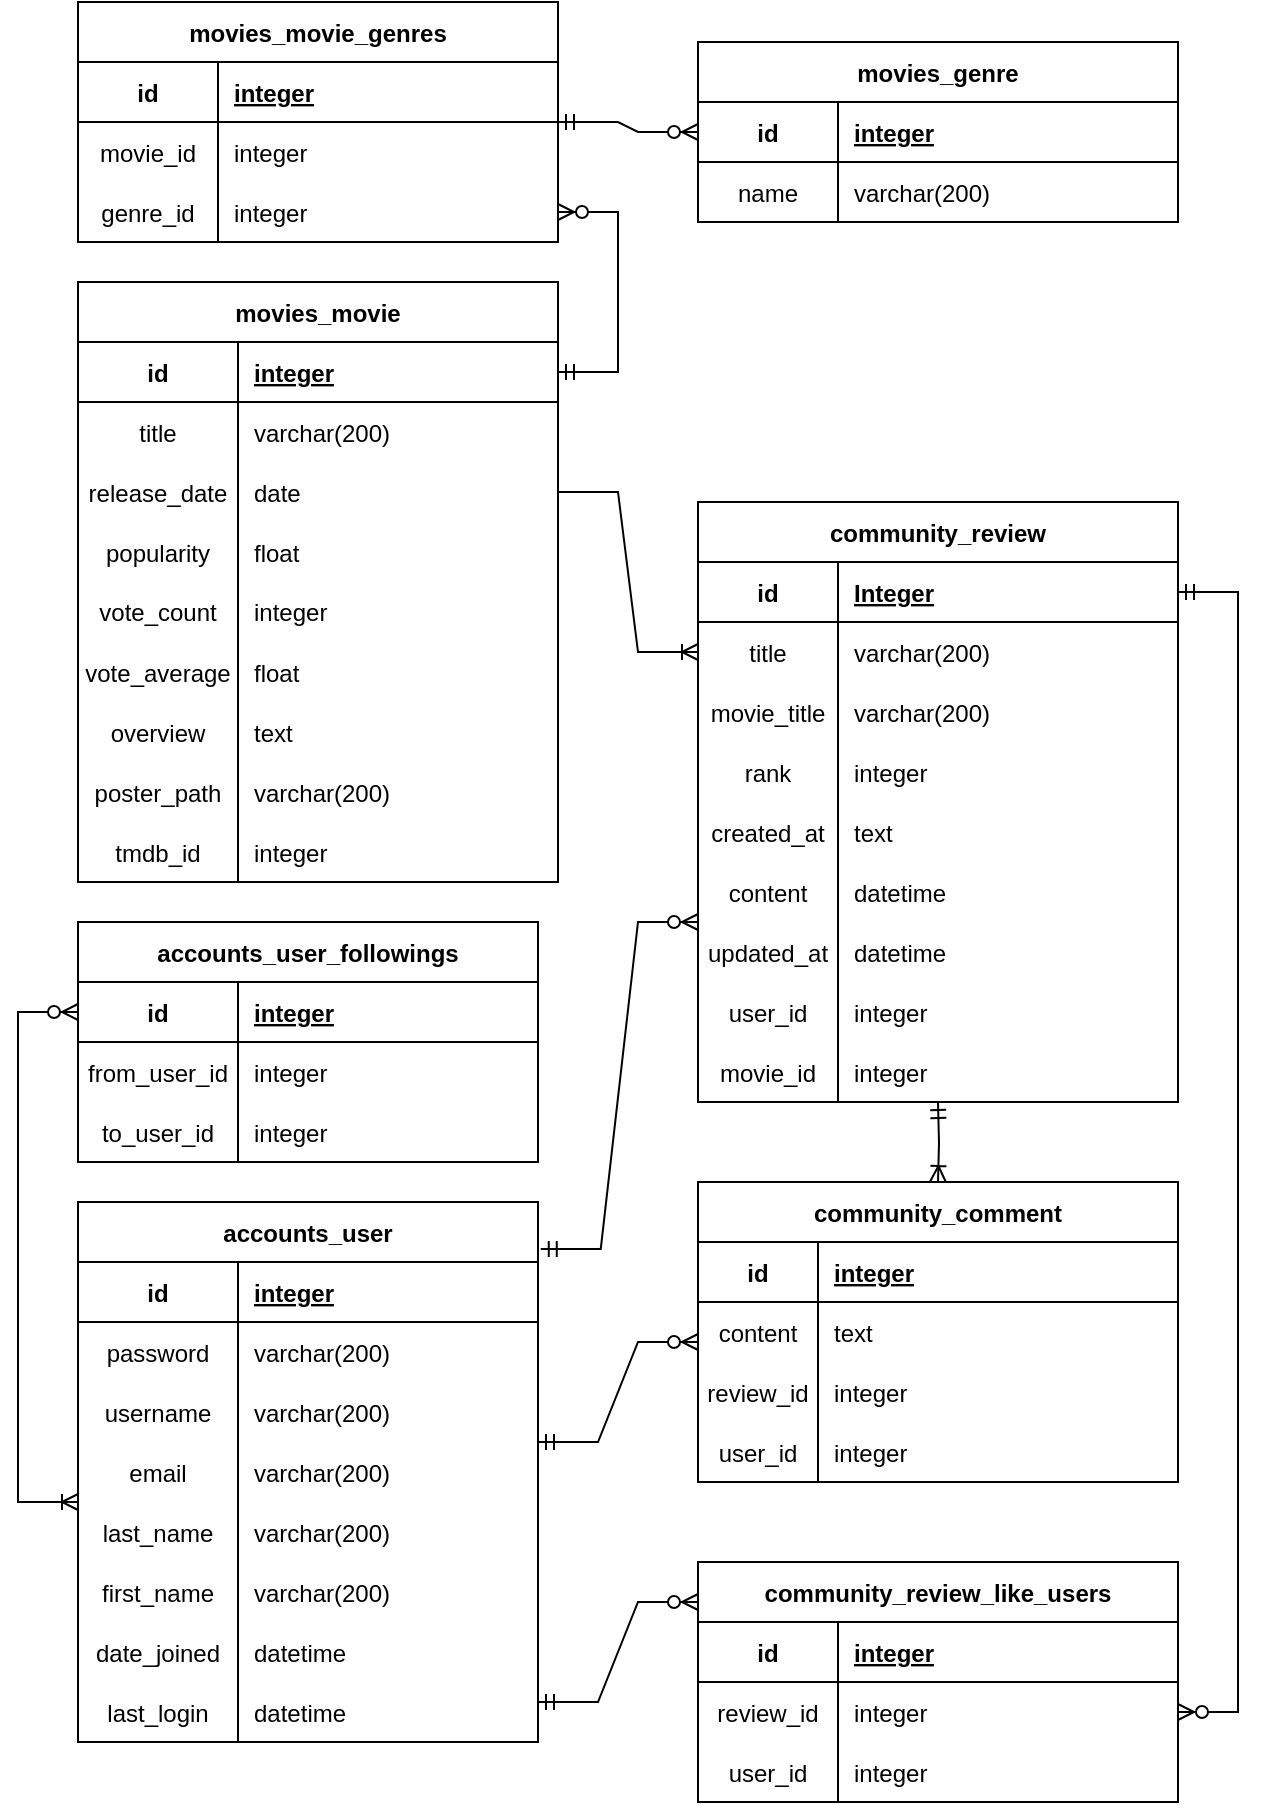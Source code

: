 <mxfile version="20.5.3" type="github">
  <diagram id="A_-rIYmYZkva3YYteVKj" name="페이지-1">
    <mxGraphModel dx="700" dy="744" grid="1" gridSize="10" guides="1" tooltips="1" connect="1" arrows="1" fold="1" page="1" pageScale="1" pageWidth="827" pageHeight="1169" math="0" shadow="0">
      <root>
        <mxCell id="0" />
        <mxCell id="1" parent="0" />
        <mxCell id="4rq9l_JIrGV9PJSNJbs0-6" value="movies_movie" style="shape=table;startSize=30;container=1;collapsible=1;childLayout=tableLayout;fixedRows=1;rowLines=0;fontStyle=1;align=center;resizeLast=1;" parent="1" vertex="1">
          <mxGeometry x="60" y="180" width="240" height="300" as="geometry" />
        </mxCell>
        <mxCell id="4rq9l_JIrGV9PJSNJbs0-7" value="" style="shape=tableRow;horizontal=0;startSize=0;swimlaneHead=0;swimlaneBody=0;fillColor=none;collapsible=0;dropTarget=0;points=[[0,0.5],[1,0.5]];portConstraint=eastwest;top=0;left=0;right=0;bottom=1;" parent="4rq9l_JIrGV9PJSNJbs0-6" vertex="1">
          <mxGeometry y="30" width="240" height="30" as="geometry" />
        </mxCell>
        <mxCell id="4rq9l_JIrGV9PJSNJbs0-8" value="id" style="shape=partialRectangle;connectable=0;fillColor=none;top=0;left=0;bottom=0;right=0;fontStyle=1;overflow=hidden;" parent="4rq9l_JIrGV9PJSNJbs0-7" vertex="1">
          <mxGeometry width="80.0" height="30" as="geometry">
            <mxRectangle width="80.0" height="30" as="alternateBounds" />
          </mxGeometry>
        </mxCell>
        <mxCell id="4rq9l_JIrGV9PJSNJbs0-9" value="integer" style="shape=partialRectangle;connectable=0;fillColor=none;top=0;left=0;bottom=0;right=0;align=left;spacingLeft=6;fontStyle=5;overflow=hidden;" parent="4rq9l_JIrGV9PJSNJbs0-7" vertex="1">
          <mxGeometry x="80.0" width="160.0" height="30" as="geometry">
            <mxRectangle width="160.0" height="30" as="alternateBounds" />
          </mxGeometry>
        </mxCell>
        <mxCell id="4rq9l_JIrGV9PJSNJbs0-10" value="" style="shape=tableRow;horizontal=0;startSize=0;swimlaneHead=0;swimlaneBody=0;fillColor=none;collapsible=0;dropTarget=0;points=[[0,0.5],[1,0.5]];portConstraint=eastwest;top=0;left=0;right=0;bottom=0;" parent="4rq9l_JIrGV9PJSNJbs0-6" vertex="1">
          <mxGeometry y="60" width="240" height="30" as="geometry" />
        </mxCell>
        <mxCell id="4rq9l_JIrGV9PJSNJbs0-11" value="title" style="shape=partialRectangle;connectable=0;fillColor=none;top=0;left=0;bottom=0;right=0;editable=1;overflow=hidden;" parent="4rq9l_JIrGV9PJSNJbs0-10" vertex="1">
          <mxGeometry width="80.0" height="30" as="geometry">
            <mxRectangle width="80.0" height="30" as="alternateBounds" />
          </mxGeometry>
        </mxCell>
        <mxCell id="4rq9l_JIrGV9PJSNJbs0-12" value="varchar(200)" style="shape=partialRectangle;connectable=0;fillColor=none;top=0;left=1;bottom=0;right=0;align=left;spacingLeft=6;overflow=hidden;" parent="4rq9l_JIrGV9PJSNJbs0-10" vertex="1">
          <mxGeometry x="80.0" width="160.0" height="30" as="geometry">
            <mxRectangle width="160.0" height="30" as="alternateBounds" />
          </mxGeometry>
        </mxCell>
        <mxCell id="4rq9l_JIrGV9PJSNJbs0-13" value="" style="shape=tableRow;horizontal=0;startSize=0;swimlaneHead=0;swimlaneBody=0;fillColor=none;collapsible=0;dropTarget=0;points=[[0,0.5],[1,0.5]];portConstraint=eastwest;top=0;left=0;right=0;bottom=0;" parent="4rq9l_JIrGV9PJSNJbs0-6" vertex="1">
          <mxGeometry y="90" width="240" height="30" as="geometry" />
        </mxCell>
        <mxCell id="4rq9l_JIrGV9PJSNJbs0-14" value="release_date" style="shape=partialRectangle;connectable=0;fillColor=none;top=0;left=0;bottom=0;right=0;editable=1;overflow=hidden;" parent="4rq9l_JIrGV9PJSNJbs0-13" vertex="1">
          <mxGeometry width="80.0" height="30" as="geometry">
            <mxRectangle width="80.0" height="30" as="alternateBounds" />
          </mxGeometry>
        </mxCell>
        <mxCell id="4rq9l_JIrGV9PJSNJbs0-15" value="date" style="shape=partialRectangle;connectable=0;fillColor=none;top=0;left=1;bottom=0;right=0;align=left;spacingLeft=6;overflow=hidden;" parent="4rq9l_JIrGV9PJSNJbs0-13" vertex="1">
          <mxGeometry x="80.0" width="160.0" height="30" as="geometry">
            <mxRectangle width="160.0" height="30" as="alternateBounds" />
          </mxGeometry>
        </mxCell>
        <mxCell id="4rq9l_JIrGV9PJSNJbs0-16" value="" style="shape=tableRow;horizontal=0;startSize=0;swimlaneHead=0;swimlaneBody=0;fillColor=none;collapsible=0;dropTarget=0;points=[[0,0.5],[1,0.5]];portConstraint=eastwest;top=0;left=0;right=0;bottom=0;" parent="4rq9l_JIrGV9PJSNJbs0-6" vertex="1">
          <mxGeometry y="120" width="240" height="30" as="geometry" />
        </mxCell>
        <mxCell id="4rq9l_JIrGV9PJSNJbs0-17" value="popularity" style="shape=partialRectangle;connectable=0;fillColor=none;top=0;left=0;bottom=0;right=0;editable=1;overflow=hidden;" parent="4rq9l_JIrGV9PJSNJbs0-16" vertex="1">
          <mxGeometry width="80.0" height="30" as="geometry">
            <mxRectangle width="80.0" height="30" as="alternateBounds" />
          </mxGeometry>
        </mxCell>
        <mxCell id="4rq9l_JIrGV9PJSNJbs0-18" value="float" style="shape=partialRectangle;connectable=0;fillColor=none;top=0;left=1;bottom=0;right=0;align=left;spacingLeft=6;overflow=hidden;" parent="4rq9l_JIrGV9PJSNJbs0-16" vertex="1">
          <mxGeometry x="80.0" width="160.0" height="30" as="geometry">
            <mxRectangle width="160.0" height="30" as="alternateBounds" />
          </mxGeometry>
        </mxCell>
        <mxCell id="4rq9l_JIrGV9PJSNJbs0-19" value="community_review" style="shape=table;startSize=30;container=1;collapsible=1;childLayout=tableLayout;fixedRows=1;rowLines=0;fontStyle=1;align=center;resizeLast=1;" parent="1" vertex="1">
          <mxGeometry x="370" y="290" width="240" height="300" as="geometry" />
        </mxCell>
        <mxCell id="4rq9l_JIrGV9PJSNJbs0-20" value="" style="shape=tableRow;horizontal=0;startSize=0;swimlaneHead=0;swimlaneBody=0;fillColor=none;collapsible=0;dropTarget=0;points=[[0,0.5],[1,0.5]];portConstraint=eastwest;top=0;left=0;right=0;bottom=1;" parent="4rq9l_JIrGV9PJSNJbs0-19" vertex="1">
          <mxGeometry y="30" width="240" height="30" as="geometry" />
        </mxCell>
        <mxCell id="4rq9l_JIrGV9PJSNJbs0-21" value="id" style="shape=partialRectangle;connectable=0;fillColor=none;top=0;left=0;bottom=0;right=0;fontStyle=1;overflow=hidden;" parent="4rq9l_JIrGV9PJSNJbs0-20" vertex="1">
          <mxGeometry width="70" height="30" as="geometry">
            <mxRectangle width="70" height="30" as="alternateBounds" />
          </mxGeometry>
        </mxCell>
        <mxCell id="4rq9l_JIrGV9PJSNJbs0-22" value="Integer" style="shape=partialRectangle;connectable=0;fillColor=none;top=0;left=0;bottom=0;right=0;align=left;spacingLeft=6;fontStyle=5;overflow=hidden;" parent="4rq9l_JIrGV9PJSNJbs0-20" vertex="1">
          <mxGeometry x="70" width="170" height="30" as="geometry">
            <mxRectangle width="170" height="30" as="alternateBounds" />
          </mxGeometry>
        </mxCell>
        <mxCell id="4rq9l_JIrGV9PJSNJbs0-23" value="" style="shape=tableRow;horizontal=0;startSize=0;swimlaneHead=0;swimlaneBody=0;fillColor=none;collapsible=0;dropTarget=0;points=[[0,0.5],[1,0.5]];portConstraint=eastwest;top=0;left=0;right=0;bottom=0;" parent="4rq9l_JIrGV9PJSNJbs0-19" vertex="1">
          <mxGeometry y="60" width="240" height="30" as="geometry" />
        </mxCell>
        <mxCell id="4rq9l_JIrGV9PJSNJbs0-24" value="title" style="shape=partialRectangle;connectable=0;fillColor=none;top=0;left=0;bottom=0;right=1;editable=1;overflow=hidden;" parent="4rq9l_JIrGV9PJSNJbs0-23" vertex="1">
          <mxGeometry width="70" height="30" as="geometry">
            <mxRectangle width="70" height="30" as="alternateBounds" />
          </mxGeometry>
        </mxCell>
        <mxCell id="4rq9l_JIrGV9PJSNJbs0-25" value="varchar(200)" style="shape=partialRectangle;connectable=0;fillColor=none;top=0;left=0;bottom=0;right=0;align=left;spacingLeft=6;overflow=hidden;" parent="4rq9l_JIrGV9PJSNJbs0-23" vertex="1">
          <mxGeometry x="70" width="170" height="30" as="geometry">
            <mxRectangle width="170" height="30" as="alternateBounds" />
          </mxGeometry>
        </mxCell>
        <mxCell id="4rq9l_JIrGV9PJSNJbs0-26" value="" style="shape=tableRow;horizontal=0;startSize=0;swimlaneHead=0;swimlaneBody=0;fillColor=none;collapsible=0;dropTarget=0;points=[[0,0.5],[1,0.5]];portConstraint=eastwest;top=0;left=0;right=0;bottom=0;" parent="4rq9l_JIrGV9PJSNJbs0-19" vertex="1">
          <mxGeometry y="90" width="240" height="30" as="geometry" />
        </mxCell>
        <mxCell id="4rq9l_JIrGV9PJSNJbs0-27" value="movie_title" style="shape=partialRectangle;connectable=0;fillColor=none;top=0;left=0;bottom=0;right=1;editable=1;overflow=hidden;" parent="4rq9l_JIrGV9PJSNJbs0-26" vertex="1">
          <mxGeometry width="70" height="30" as="geometry">
            <mxRectangle width="70" height="30" as="alternateBounds" />
          </mxGeometry>
        </mxCell>
        <mxCell id="4rq9l_JIrGV9PJSNJbs0-28" value="varchar(200)" style="shape=partialRectangle;connectable=0;fillColor=none;top=0;left=0;bottom=0;right=0;align=left;spacingLeft=6;overflow=hidden;" parent="4rq9l_JIrGV9PJSNJbs0-26" vertex="1">
          <mxGeometry x="70" width="170" height="30" as="geometry">
            <mxRectangle width="170" height="30" as="alternateBounds" />
          </mxGeometry>
        </mxCell>
        <mxCell id="4rq9l_JIrGV9PJSNJbs0-29" value="" style="shape=tableRow;horizontal=0;startSize=0;swimlaneHead=0;swimlaneBody=0;fillColor=none;collapsible=0;dropTarget=0;points=[[0,0.5],[1,0.5]];portConstraint=eastwest;top=0;left=0;right=0;bottom=0;" parent="4rq9l_JIrGV9PJSNJbs0-19" vertex="1">
          <mxGeometry y="120" width="240" height="30" as="geometry" />
        </mxCell>
        <mxCell id="4rq9l_JIrGV9PJSNJbs0-30" value="rank" style="shape=partialRectangle;connectable=0;fillColor=none;top=0;left=0;bottom=0;right=1;editable=1;overflow=hidden;" parent="4rq9l_JIrGV9PJSNJbs0-29" vertex="1">
          <mxGeometry width="70" height="30" as="geometry">
            <mxRectangle width="70" height="30" as="alternateBounds" />
          </mxGeometry>
        </mxCell>
        <mxCell id="4rq9l_JIrGV9PJSNJbs0-31" value="integer" style="shape=partialRectangle;connectable=0;fillColor=none;top=0;left=0;bottom=0;right=0;align=left;spacingLeft=6;overflow=hidden;" parent="4rq9l_JIrGV9PJSNJbs0-29" vertex="1">
          <mxGeometry x="70" width="170" height="30" as="geometry">
            <mxRectangle width="170" height="30" as="alternateBounds" />
          </mxGeometry>
        </mxCell>
        <mxCell id="4rq9l_JIrGV9PJSNJbs0-32" value="" style="edgeStyle=entityRelationEdgeStyle;fontSize=12;html=1;endArrow=ERoneToMany;rounded=0;" parent="1" source="4rq9l_JIrGV9PJSNJbs0-13" target="4rq9l_JIrGV9PJSNJbs0-23" edge="1">
          <mxGeometry width="100" height="100" relative="1" as="geometry">
            <mxPoint x="360" y="460" as="sourcePoint" />
            <mxPoint x="370" y="280" as="targetPoint" />
          </mxGeometry>
        </mxCell>
        <mxCell id="4rq9l_JIrGV9PJSNJbs0-33" value="community_comment" style="shape=table;startSize=30;container=1;collapsible=1;childLayout=tableLayout;fixedRows=1;rowLines=0;fontStyle=1;align=center;resizeLast=1;" parent="1" vertex="1">
          <mxGeometry x="370" y="630" width="240" height="150" as="geometry" />
        </mxCell>
        <mxCell id="4rq9l_JIrGV9PJSNJbs0-34" value="" style="shape=tableRow;horizontal=0;startSize=0;swimlaneHead=0;swimlaneBody=0;fillColor=none;collapsible=0;dropTarget=0;points=[[0,0.5],[1,0.5]];portConstraint=eastwest;top=0;left=0;right=0;bottom=1;" parent="4rq9l_JIrGV9PJSNJbs0-33" vertex="1">
          <mxGeometry y="30" width="240" height="30" as="geometry" />
        </mxCell>
        <mxCell id="4rq9l_JIrGV9PJSNJbs0-35" value="id" style="shape=partialRectangle;connectable=0;fillColor=none;top=0;left=0;bottom=0;right=0;fontStyle=1;overflow=hidden;" parent="4rq9l_JIrGV9PJSNJbs0-34" vertex="1">
          <mxGeometry width="60" height="30" as="geometry">
            <mxRectangle width="60" height="30" as="alternateBounds" />
          </mxGeometry>
        </mxCell>
        <mxCell id="4rq9l_JIrGV9PJSNJbs0-36" value="integer" style="shape=partialRectangle;connectable=0;fillColor=none;top=0;left=0;bottom=0;right=0;align=left;spacingLeft=6;fontStyle=5;overflow=hidden;" parent="4rq9l_JIrGV9PJSNJbs0-34" vertex="1">
          <mxGeometry x="60" width="180" height="30" as="geometry">
            <mxRectangle width="180" height="30" as="alternateBounds" />
          </mxGeometry>
        </mxCell>
        <mxCell id="4rq9l_JIrGV9PJSNJbs0-37" value="" style="shape=tableRow;horizontal=0;startSize=0;swimlaneHead=0;swimlaneBody=0;fillColor=none;collapsible=0;dropTarget=0;points=[[0,0.5],[1,0.5]];portConstraint=eastwest;top=0;left=0;right=0;bottom=0;" parent="4rq9l_JIrGV9PJSNJbs0-33" vertex="1">
          <mxGeometry y="60" width="240" height="30" as="geometry" />
        </mxCell>
        <mxCell id="4rq9l_JIrGV9PJSNJbs0-38" value="content" style="shape=partialRectangle;connectable=0;fillColor=none;top=0;left=0;bottom=0;right=0;editable=1;overflow=hidden;" parent="4rq9l_JIrGV9PJSNJbs0-37" vertex="1">
          <mxGeometry width="60" height="30" as="geometry">
            <mxRectangle width="60" height="30" as="alternateBounds" />
          </mxGeometry>
        </mxCell>
        <mxCell id="4rq9l_JIrGV9PJSNJbs0-39" value="text" style="shape=partialRectangle;connectable=0;fillColor=none;top=0;left=0;bottom=0;right=0;align=left;spacingLeft=6;overflow=hidden;" parent="4rq9l_JIrGV9PJSNJbs0-37" vertex="1">
          <mxGeometry x="60" width="180" height="30" as="geometry">
            <mxRectangle width="180" height="30" as="alternateBounds" />
          </mxGeometry>
        </mxCell>
        <mxCell id="4rq9l_JIrGV9PJSNJbs0-40" value="" style="shape=tableRow;horizontal=0;startSize=0;swimlaneHead=0;swimlaneBody=0;fillColor=none;collapsible=0;dropTarget=0;points=[[0,0.5],[1,0.5]];portConstraint=eastwest;top=0;left=0;right=0;bottom=0;" parent="4rq9l_JIrGV9PJSNJbs0-33" vertex="1">
          <mxGeometry y="90" width="240" height="30" as="geometry" />
        </mxCell>
        <mxCell id="4rq9l_JIrGV9PJSNJbs0-41" value="review_id" style="shape=partialRectangle;connectable=0;fillColor=none;top=0;left=0;bottom=0;right=0;editable=1;overflow=hidden;" parent="4rq9l_JIrGV9PJSNJbs0-40" vertex="1">
          <mxGeometry width="60" height="30" as="geometry">
            <mxRectangle width="60" height="30" as="alternateBounds" />
          </mxGeometry>
        </mxCell>
        <mxCell id="4rq9l_JIrGV9PJSNJbs0-42" value="integer" style="shape=partialRectangle;connectable=0;fillColor=none;top=0;left=0;bottom=0;right=0;align=left;spacingLeft=6;overflow=hidden;" parent="4rq9l_JIrGV9PJSNJbs0-40" vertex="1">
          <mxGeometry x="60" width="180" height="30" as="geometry">
            <mxRectangle width="180" height="30" as="alternateBounds" />
          </mxGeometry>
        </mxCell>
        <mxCell id="4rq9l_JIrGV9PJSNJbs0-43" value="" style="shape=tableRow;horizontal=0;startSize=0;swimlaneHead=0;swimlaneBody=0;fillColor=none;collapsible=0;dropTarget=0;points=[[0,0.5],[1,0.5]];portConstraint=eastwest;top=0;left=0;right=0;bottom=0;" parent="4rq9l_JIrGV9PJSNJbs0-33" vertex="1">
          <mxGeometry y="120" width="240" height="30" as="geometry" />
        </mxCell>
        <mxCell id="4rq9l_JIrGV9PJSNJbs0-44" value="user_id" style="shape=partialRectangle;connectable=0;fillColor=none;top=0;left=0;bottom=0;right=0;editable=1;overflow=hidden;" parent="4rq9l_JIrGV9PJSNJbs0-43" vertex="1">
          <mxGeometry width="60" height="30" as="geometry">
            <mxRectangle width="60" height="30" as="alternateBounds" />
          </mxGeometry>
        </mxCell>
        <mxCell id="4rq9l_JIrGV9PJSNJbs0-45" value="integer" style="shape=partialRectangle;connectable=0;fillColor=none;top=0;left=0;bottom=0;right=0;align=left;spacingLeft=6;overflow=hidden;" parent="4rq9l_JIrGV9PJSNJbs0-43" vertex="1">
          <mxGeometry x="60" width="180" height="30" as="geometry">
            <mxRectangle width="180" height="30" as="alternateBounds" />
          </mxGeometry>
        </mxCell>
        <mxCell id="4rq9l_JIrGV9PJSNJbs0-47" value="community_review_like_users" style="shape=table;startSize=30;container=1;collapsible=1;childLayout=tableLayout;fixedRows=1;rowLines=0;fontStyle=1;align=center;resizeLast=1;" parent="1" vertex="1">
          <mxGeometry x="370" y="820" width="240" height="120" as="geometry">
            <mxRectangle x="370" y="720" width="210" height="30" as="alternateBounds" />
          </mxGeometry>
        </mxCell>
        <mxCell id="4rq9l_JIrGV9PJSNJbs0-48" value="" style="shape=tableRow;horizontal=0;startSize=0;swimlaneHead=0;swimlaneBody=0;fillColor=none;collapsible=0;dropTarget=0;points=[[0,0.5],[1,0.5]];portConstraint=eastwest;top=0;left=0;right=0;bottom=1;" parent="4rq9l_JIrGV9PJSNJbs0-47" vertex="1">
          <mxGeometry y="30" width="240" height="30" as="geometry" />
        </mxCell>
        <mxCell id="4rq9l_JIrGV9PJSNJbs0-49" value="id" style="shape=partialRectangle;connectable=0;fillColor=none;top=0;left=0;bottom=0;right=0;fontStyle=1;overflow=hidden;" parent="4rq9l_JIrGV9PJSNJbs0-48" vertex="1">
          <mxGeometry width="70" height="30" as="geometry">
            <mxRectangle width="70" height="30" as="alternateBounds" />
          </mxGeometry>
        </mxCell>
        <mxCell id="4rq9l_JIrGV9PJSNJbs0-50" value="integer" style="shape=partialRectangle;connectable=0;top=0;left=0;bottom=0;right=0;align=left;spacingLeft=6;fontStyle=5;overflow=hidden;gradientColor=default;fillColor=none;" parent="4rq9l_JIrGV9PJSNJbs0-48" vertex="1">
          <mxGeometry x="70" width="170" height="30" as="geometry">
            <mxRectangle width="170" height="30" as="alternateBounds" />
          </mxGeometry>
        </mxCell>
        <mxCell id="4rq9l_JIrGV9PJSNJbs0-51" value="" style="shape=tableRow;horizontal=0;startSize=0;swimlaneHead=0;swimlaneBody=0;fillColor=none;collapsible=0;dropTarget=0;points=[[0,0.5],[1,0.5]];portConstraint=eastwest;top=0;left=0;right=0;bottom=0;" parent="4rq9l_JIrGV9PJSNJbs0-47" vertex="1">
          <mxGeometry y="60" width="240" height="30" as="geometry" />
        </mxCell>
        <mxCell id="4rq9l_JIrGV9PJSNJbs0-52" value="review_id" style="shape=partialRectangle;connectable=0;fillColor=none;top=0;left=0;bottom=0;right=0;editable=1;overflow=hidden;" parent="4rq9l_JIrGV9PJSNJbs0-51" vertex="1">
          <mxGeometry width="70" height="30" as="geometry">
            <mxRectangle width="70" height="30" as="alternateBounds" />
          </mxGeometry>
        </mxCell>
        <mxCell id="4rq9l_JIrGV9PJSNJbs0-53" value="integer" style="shape=partialRectangle;connectable=0;fillColor=none;top=0;left=0;bottom=0;right=0;align=left;spacingLeft=6;overflow=hidden;" parent="4rq9l_JIrGV9PJSNJbs0-51" vertex="1">
          <mxGeometry x="70" width="170" height="30" as="geometry">
            <mxRectangle width="170" height="30" as="alternateBounds" />
          </mxGeometry>
        </mxCell>
        <mxCell id="4rq9l_JIrGV9PJSNJbs0-54" value="" style="shape=tableRow;horizontal=0;startSize=0;swimlaneHead=0;swimlaneBody=0;fillColor=none;collapsible=0;dropTarget=0;points=[[0,0.5],[1,0.5]];portConstraint=eastwest;top=0;left=0;right=0;bottom=0;" parent="4rq9l_JIrGV9PJSNJbs0-47" vertex="1">
          <mxGeometry y="90" width="240" height="30" as="geometry" />
        </mxCell>
        <mxCell id="4rq9l_JIrGV9PJSNJbs0-55" value="user_id" style="shape=partialRectangle;connectable=0;fillColor=none;top=0;left=0;bottom=0;right=0;editable=1;overflow=hidden;" parent="4rq9l_JIrGV9PJSNJbs0-54" vertex="1">
          <mxGeometry width="70" height="30" as="geometry">
            <mxRectangle width="70" height="30" as="alternateBounds" />
          </mxGeometry>
        </mxCell>
        <mxCell id="4rq9l_JIrGV9PJSNJbs0-56" value="integer" style="shape=partialRectangle;connectable=0;fillColor=none;top=0;left=0;bottom=0;right=0;align=left;spacingLeft=6;overflow=hidden;" parent="4rq9l_JIrGV9PJSNJbs0-54" vertex="1">
          <mxGeometry x="70" width="170" height="30" as="geometry">
            <mxRectangle width="170" height="30" as="alternateBounds" />
          </mxGeometry>
        </mxCell>
        <mxCell id="4rq9l_JIrGV9PJSNJbs0-106" value="accounts_user_followings" style="shape=table;startSize=30;container=1;collapsible=1;childLayout=tableLayout;fixedRows=1;rowLines=0;fontStyle=1;align=center;resizeLast=1;fillColor=none;gradientColor=default;" parent="1" vertex="1">
          <mxGeometry x="60" y="500" width="230" height="120" as="geometry" />
        </mxCell>
        <mxCell id="4rq9l_JIrGV9PJSNJbs0-107" value="" style="shape=tableRow;horizontal=0;startSize=0;swimlaneHead=0;swimlaneBody=0;fillColor=none;collapsible=0;dropTarget=0;points=[[0,0.5],[1,0.5]];portConstraint=eastwest;top=0;left=0;right=0;bottom=1;" parent="4rq9l_JIrGV9PJSNJbs0-106" vertex="1">
          <mxGeometry y="30" width="230" height="30" as="geometry" />
        </mxCell>
        <mxCell id="4rq9l_JIrGV9PJSNJbs0-108" value="id" style="shape=partialRectangle;connectable=0;fillColor=none;top=0;left=0;bottom=0;right=0;fontStyle=1;overflow=hidden;" parent="4rq9l_JIrGV9PJSNJbs0-107" vertex="1">
          <mxGeometry width="80.0" height="30" as="geometry">
            <mxRectangle width="80.0" height="30" as="alternateBounds" />
          </mxGeometry>
        </mxCell>
        <mxCell id="4rq9l_JIrGV9PJSNJbs0-109" value="integer" style="shape=partialRectangle;connectable=0;fillColor=none;top=0;left=0;bottom=0;right=0;align=left;spacingLeft=6;fontStyle=5;overflow=hidden;" parent="4rq9l_JIrGV9PJSNJbs0-107" vertex="1">
          <mxGeometry x="80.0" width="150.0" height="30" as="geometry">
            <mxRectangle width="150.0" height="30" as="alternateBounds" />
          </mxGeometry>
        </mxCell>
        <mxCell id="4rq9l_JIrGV9PJSNJbs0-110" value="" style="shape=tableRow;horizontal=0;startSize=0;swimlaneHead=0;swimlaneBody=0;fillColor=none;collapsible=0;dropTarget=0;points=[[0,0.5],[1,0.5]];portConstraint=eastwest;top=0;left=0;right=0;bottom=0;" parent="4rq9l_JIrGV9PJSNJbs0-106" vertex="1">
          <mxGeometry y="60" width="230" height="30" as="geometry" />
        </mxCell>
        <mxCell id="4rq9l_JIrGV9PJSNJbs0-111" value="from_user_id" style="shape=partialRectangle;connectable=0;fillColor=none;top=0;left=0;bottom=0;right=0;editable=1;overflow=hidden;" parent="4rq9l_JIrGV9PJSNJbs0-110" vertex="1">
          <mxGeometry width="80.0" height="30" as="geometry">
            <mxRectangle width="80.0" height="30" as="alternateBounds" />
          </mxGeometry>
        </mxCell>
        <mxCell id="4rq9l_JIrGV9PJSNJbs0-112" value="integer" style="shape=partialRectangle;connectable=0;fillColor=none;top=0;left=0;bottom=0;right=0;align=left;spacingLeft=6;overflow=hidden;" parent="4rq9l_JIrGV9PJSNJbs0-110" vertex="1">
          <mxGeometry x="80.0" width="150.0" height="30" as="geometry">
            <mxRectangle width="150.0" height="30" as="alternateBounds" />
          </mxGeometry>
        </mxCell>
        <mxCell id="4rq9l_JIrGV9PJSNJbs0-113" value="" style="shape=tableRow;horizontal=0;startSize=0;swimlaneHead=0;swimlaneBody=0;fillColor=none;collapsible=0;dropTarget=0;points=[[0,0.5],[1,0.5]];portConstraint=eastwest;top=0;left=0;right=0;bottom=0;" parent="4rq9l_JIrGV9PJSNJbs0-106" vertex="1">
          <mxGeometry y="90" width="230" height="30" as="geometry" />
        </mxCell>
        <mxCell id="4rq9l_JIrGV9PJSNJbs0-114" value="to_user_id" style="shape=partialRectangle;connectable=0;fillColor=none;top=0;left=0;bottom=0;right=0;editable=1;overflow=hidden;" parent="4rq9l_JIrGV9PJSNJbs0-113" vertex="1">
          <mxGeometry width="80.0" height="30" as="geometry">
            <mxRectangle width="80.0" height="30" as="alternateBounds" />
          </mxGeometry>
        </mxCell>
        <mxCell id="4rq9l_JIrGV9PJSNJbs0-115" value="integer" style="shape=partialRectangle;connectable=0;fillColor=none;top=0;left=0;bottom=0;right=0;align=left;spacingLeft=6;overflow=hidden;" parent="4rq9l_JIrGV9PJSNJbs0-113" vertex="1">
          <mxGeometry x="80.0" width="150.0" height="30" as="geometry">
            <mxRectangle width="150.0" height="30" as="alternateBounds" />
          </mxGeometry>
        </mxCell>
        <mxCell id="4rq9l_JIrGV9PJSNJbs0-119" value="accounts_user" style="shape=table;startSize=30;container=1;collapsible=1;childLayout=tableLayout;fixedRows=1;rowLines=0;fontStyle=1;align=center;resizeLast=1;fillColor=none;gradientColor=default;" parent="1" vertex="1">
          <mxGeometry x="60" y="640" width="230" height="270" as="geometry" />
        </mxCell>
        <mxCell id="4rq9l_JIrGV9PJSNJbs0-120" value="" style="shape=tableRow;horizontal=0;startSize=0;swimlaneHead=0;swimlaneBody=0;fillColor=none;collapsible=0;dropTarget=0;points=[[0,0.5],[1,0.5]];portConstraint=eastwest;top=0;left=0;right=0;bottom=1;" parent="4rq9l_JIrGV9PJSNJbs0-119" vertex="1">
          <mxGeometry y="30" width="230" height="30" as="geometry" />
        </mxCell>
        <mxCell id="4rq9l_JIrGV9PJSNJbs0-121" value="id" style="shape=partialRectangle;connectable=0;fillColor=none;top=0;left=0;bottom=0;right=0;fontStyle=1;overflow=hidden;" parent="4rq9l_JIrGV9PJSNJbs0-120" vertex="1">
          <mxGeometry width="80.0" height="30" as="geometry">
            <mxRectangle width="80.0" height="30" as="alternateBounds" />
          </mxGeometry>
        </mxCell>
        <mxCell id="4rq9l_JIrGV9PJSNJbs0-122" value="integer" style="shape=partialRectangle;connectable=0;fillColor=none;top=0;left=0;bottom=0;right=0;align=left;spacingLeft=6;fontStyle=5;overflow=hidden;" parent="4rq9l_JIrGV9PJSNJbs0-120" vertex="1">
          <mxGeometry x="80.0" width="150.0" height="30" as="geometry">
            <mxRectangle width="150.0" height="30" as="alternateBounds" />
          </mxGeometry>
        </mxCell>
        <mxCell id="4rq9l_JIrGV9PJSNJbs0-123" value="" style="shape=tableRow;horizontal=0;startSize=0;swimlaneHead=0;swimlaneBody=0;fillColor=none;collapsible=0;dropTarget=0;points=[[0,0.5],[1,0.5]];portConstraint=eastwest;top=0;left=0;right=0;bottom=0;" parent="4rq9l_JIrGV9PJSNJbs0-119" vertex="1">
          <mxGeometry y="60" width="230" height="30" as="geometry" />
        </mxCell>
        <mxCell id="4rq9l_JIrGV9PJSNJbs0-124" value="password" style="shape=partialRectangle;connectable=0;fillColor=none;top=0;left=0;bottom=0;right=0;editable=1;overflow=hidden;" parent="4rq9l_JIrGV9PJSNJbs0-123" vertex="1">
          <mxGeometry width="80.0" height="30" as="geometry">
            <mxRectangle width="80.0" height="30" as="alternateBounds" />
          </mxGeometry>
        </mxCell>
        <mxCell id="4rq9l_JIrGV9PJSNJbs0-125" value="varchar(200)" style="shape=partialRectangle;connectable=0;fillColor=none;top=0;left=0;bottom=0;right=0;align=left;spacingLeft=6;overflow=hidden;" parent="4rq9l_JIrGV9PJSNJbs0-123" vertex="1">
          <mxGeometry x="80.0" width="150.0" height="30" as="geometry">
            <mxRectangle width="150.0" height="30" as="alternateBounds" />
          </mxGeometry>
        </mxCell>
        <mxCell id="4rq9l_JIrGV9PJSNJbs0-126" value="" style="shape=tableRow;horizontal=0;startSize=0;swimlaneHead=0;swimlaneBody=0;fillColor=none;collapsible=0;dropTarget=0;points=[[0,0.5],[1,0.5]];portConstraint=eastwest;top=0;left=0;right=0;bottom=0;" parent="4rq9l_JIrGV9PJSNJbs0-119" vertex="1">
          <mxGeometry y="90" width="230" height="30" as="geometry" />
        </mxCell>
        <mxCell id="4rq9l_JIrGV9PJSNJbs0-127" value="username" style="shape=partialRectangle;connectable=0;fillColor=none;top=0;left=0;bottom=0;right=0;editable=1;overflow=hidden;" parent="4rq9l_JIrGV9PJSNJbs0-126" vertex="1">
          <mxGeometry width="80.0" height="30" as="geometry">
            <mxRectangle width="80.0" height="30" as="alternateBounds" />
          </mxGeometry>
        </mxCell>
        <mxCell id="4rq9l_JIrGV9PJSNJbs0-128" value="varchar(200)" style="shape=partialRectangle;connectable=0;fillColor=none;top=0;left=0;bottom=0;right=0;align=left;spacingLeft=6;overflow=hidden;" parent="4rq9l_JIrGV9PJSNJbs0-126" vertex="1">
          <mxGeometry x="80.0" width="150.0" height="30" as="geometry">
            <mxRectangle width="150.0" height="30" as="alternateBounds" />
          </mxGeometry>
        </mxCell>
        <mxCell id="4rq9l_JIrGV9PJSNJbs0-131" value="email" style="shape=partialRectangle;connectable=0;fillColor=none;top=0;left=0;bottom=0;right=1;editable=1;overflow=hidden;" parent="1" vertex="1">
          <mxGeometry x="60" y="760" width="80.0" height="30" as="geometry">
            <mxRectangle width="80.0" height="30" as="alternateBounds" />
          </mxGeometry>
        </mxCell>
        <mxCell id="4rq9l_JIrGV9PJSNJbs0-132" value="varchar(200)" style="shape=partialRectangle;connectable=0;fillColor=none;top=0;left=0;bottom=0;right=0;align=left;spacingLeft=6;overflow=hidden;" parent="1" vertex="1">
          <mxGeometry x="140.0" y="760" width="150.0" height="30" as="geometry">
            <mxRectangle width="150.0" height="30" as="alternateBounds" />
          </mxGeometry>
        </mxCell>
        <mxCell id="4rq9l_JIrGV9PJSNJbs0-133" value="last_name" style="shape=partialRectangle;connectable=0;fillColor=none;top=0;left=0;bottom=0;right=1;editable=1;overflow=hidden;" parent="1" vertex="1">
          <mxGeometry x="60" y="790" width="80.0" height="30" as="geometry">
            <mxRectangle width="80.0" height="30" as="alternateBounds" />
          </mxGeometry>
        </mxCell>
        <mxCell id="4rq9l_JIrGV9PJSNJbs0-134" value="varchar(200)" style="shape=partialRectangle;connectable=0;fillColor=none;top=0;left=0;bottom=0;right=0;align=left;spacingLeft=6;overflow=hidden;" parent="1" vertex="1">
          <mxGeometry x="140.0" y="790" width="150.0" height="30" as="geometry">
            <mxRectangle width="150.0" height="30" as="alternateBounds" />
          </mxGeometry>
        </mxCell>
        <mxCell id="4rq9l_JIrGV9PJSNJbs0-135" value="first_name" style="shape=partialRectangle;connectable=0;fillColor=none;top=0;left=0;bottom=0;right=1;editable=1;overflow=hidden;" parent="1" vertex="1">
          <mxGeometry x="60" y="820" width="80.0" height="30" as="geometry">
            <mxRectangle width="80.0" height="30" as="alternateBounds" />
          </mxGeometry>
        </mxCell>
        <mxCell id="4rq9l_JIrGV9PJSNJbs0-136" value="varchar(200)" style="shape=partialRectangle;connectable=0;fillColor=none;top=0;left=0;bottom=0;right=0;align=left;spacingLeft=6;overflow=hidden;" parent="1" vertex="1">
          <mxGeometry x="140.0" y="820" width="150.0" height="30" as="geometry">
            <mxRectangle width="150.0" height="30" as="alternateBounds" />
          </mxGeometry>
        </mxCell>
        <mxCell id="4rq9l_JIrGV9PJSNJbs0-137" value="date_joined" style="shape=partialRectangle;connectable=0;fillColor=none;top=0;left=0;bottom=0;right=1;editable=1;overflow=hidden;" parent="1" vertex="1">
          <mxGeometry x="60" y="850" width="80.0" height="30" as="geometry">
            <mxRectangle width="80.0" height="30" as="alternateBounds" />
          </mxGeometry>
        </mxCell>
        <mxCell id="4rq9l_JIrGV9PJSNJbs0-138" value="datetime" style="shape=partialRectangle;connectable=0;fillColor=none;top=0;left=0;bottom=0;right=0;align=left;spacingLeft=6;overflow=hidden;" parent="1" vertex="1">
          <mxGeometry x="140.0" y="850" width="150.0" height="30" as="geometry">
            <mxRectangle width="150.0" height="30" as="alternateBounds" />
          </mxGeometry>
        </mxCell>
        <mxCell id="4rq9l_JIrGV9PJSNJbs0-139" value="last_login" style="shape=partialRectangle;connectable=0;fillColor=none;top=0;left=0;bottom=0;right=1;editable=1;overflow=hidden;" parent="1" vertex="1">
          <mxGeometry x="60" y="880" width="80.0" height="30" as="geometry">
            <mxRectangle width="80.0" height="30" as="alternateBounds" />
          </mxGeometry>
        </mxCell>
        <mxCell id="4rq9l_JIrGV9PJSNJbs0-140" value="datetime" style="shape=partialRectangle;connectable=0;fillColor=none;top=0;left=0;bottom=0;right=0;align=left;spacingLeft=6;overflow=hidden;" parent="1" vertex="1">
          <mxGeometry x="140.0" y="880" width="150.0" height="30" as="geometry">
            <mxRectangle width="150.0" height="30" as="alternateBounds" />
          </mxGeometry>
        </mxCell>
        <mxCell id="4rq9l_JIrGV9PJSNJbs0-150" value="" style="edgeStyle=elbowEdgeStyle;fontSize=12;html=1;endArrow=ERoneToMany;startArrow=ERzeroToMany;rounded=0;exitX=0;exitY=0.5;exitDx=0;exitDy=0;" parent="1" source="4rq9l_JIrGV9PJSNJbs0-107" edge="1">
          <mxGeometry width="100" height="100" relative="1" as="geometry">
            <mxPoint x="10" y="550" as="sourcePoint" />
            <mxPoint x="60" y="790" as="targetPoint" />
            <Array as="points">
              <mxPoint x="30" y="650" />
            </Array>
          </mxGeometry>
        </mxCell>
        <mxCell id="4rq9l_JIrGV9PJSNJbs0-159" value="" style="shape=partialRectangle;connectable=0;fillColor=none;top=0;left=0;bottom=0;right=0;editable=1;overflow=hidden;" parent="1" vertex="1">
          <mxGeometry x="60" y="360" width="30" height="30" as="geometry">
            <mxRectangle width="30" height="30" as="alternateBounds" />
          </mxGeometry>
        </mxCell>
        <mxCell id="4rq9l_JIrGV9PJSNJbs0-161" value="" style="shape=partialRectangle;connectable=0;fillColor=none;top=0;left=0;bottom=0;right=0;editable=1;overflow=hidden;" parent="1" vertex="1">
          <mxGeometry x="60" y="390" width="30" height="30" as="geometry">
            <mxRectangle width="30" height="30" as="alternateBounds" />
          </mxGeometry>
        </mxCell>
        <mxCell id="4rq9l_JIrGV9PJSNJbs0-163" value="" style="shape=partialRectangle;connectable=0;fillColor=none;top=0;left=0;bottom=0;right=0;editable=1;overflow=hidden;" parent="1" vertex="1">
          <mxGeometry x="60" y="420" width="30" height="30" as="geometry">
            <mxRectangle width="30" height="30" as="alternateBounds" />
          </mxGeometry>
        </mxCell>
        <mxCell id="4rq9l_JIrGV9PJSNJbs0-165" value="" style="shape=partialRectangle;connectable=0;fillColor=none;top=0;left=0;bottom=0;right=0;editable=1;overflow=hidden;" parent="1" vertex="1">
          <mxGeometry x="60" y="450" width="30" height="30" as="geometry">
            <mxRectangle width="30" height="30" as="alternateBounds" />
          </mxGeometry>
        </mxCell>
        <mxCell id="4rq9l_JIrGV9PJSNJbs0-167" value="" style="shape=tableRow;horizontal=0;startSize=0;swimlaneHead=0;swimlaneBody=0;fillColor=none;collapsible=0;dropTarget=0;points=[[0,0.5],[1,0.5]];portConstraint=eastwest;top=0;left=0;right=0;bottom=0;" parent="1" vertex="1">
          <mxGeometry x="70" y="340" width="240" height="30" as="geometry" />
        </mxCell>
        <mxCell id="4rq9l_JIrGV9PJSNJbs0-170" value="" style="shape=tableRow;horizontal=0;startSize=0;swimlaneHead=0;swimlaneBody=0;fillColor=none;collapsible=0;dropTarget=0;points=[[0,0.5],[1,0.5]];portConstraint=eastwest;top=0;left=0;right=0;bottom=0;" parent="1" vertex="1">
          <mxGeometry x="80" y="350" width="240" height="30" as="geometry" />
        </mxCell>
        <mxCell id="4rq9l_JIrGV9PJSNJbs0-173" value="" style="shape=tableRow;horizontal=0;startSize=0;swimlaneHead=0;swimlaneBody=0;fillColor=none;collapsible=0;dropTarget=0;points=[[0,0.5],[1,0.5]];portConstraint=eastwest;top=0;left=0;right=0;bottom=0;" parent="1" vertex="1">
          <mxGeometry x="60" y="450" width="240" height="30" as="geometry" />
        </mxCell>
        <mxCell id="4rq9l_JIrGV9PJSNJbs0-174" value="overview" style="shape=partialRectangle;connectable=0;fillColor=none;top=0;left=0;bottom=0;right=0;editable=1;overflow=hidden;" parent="4rq9l_JIrGV9PJSNJbs0-173" vertex="1">
          <mxGeometry y="-60" width="80.0" height="30" as="geometry">
            <mxRectangle width="80.0" height="30" as="alternateBounds" />
          </mxGeometry>
        </mxCell>
        <mxCell id="4rq9l_JIrGV9PJSNJbs0-175" value="text" style="shape=partialRectangle;connectable=0;fillColor=none;top=0;left=1;bottom=0;right=0;align=left;spacingLeft=6;overflow=hidden;" parent="4rq9l_JIrGV9PJSNJbs0-173" vertex="1">
          <mxGeometry x="80.0" y="-60" width="160.0" height="30" as="geometry">
            <mxRectangle width="160.0" height="30" as="alternateBounds" />
          </mxGeometry>
        </mxCell>
        <mxCell id="4rq9l_JIrGV9PJSNJbs0-171" value="vote_average" style="shape=partialRectangle;connectable=0;fillColor=none;top=0;left=0;bottom=0;right=0;editable=1;overflow=hidden;" parent="1" vertex="1">
          <mxGeometry x="60" y="360" width="80.0" height="30" as="geometry">
            <mxRectangle width="80.0" height="30" as="alternateBounds" />
          </mxGeometry>
        </mxCell>
        <mxCell id="4rq9l_JIrGV9PJSNJbs0-172" value="float" style="shape=partialRectangle;connectable=0;fillColor=none;top=0;left=1;bottom=0;right=0;align=left;spacingLeft=6;overflow=hidden;" parent="1" vertex="1">
          <mxGeometry x="140.0" y="360" width="160.0" height="30" as="geometry">
            <mxRectangle width="160.0" height="30" as="alternateBounds" />
          </mxGeometry>
        </mxCell>
        <mxCell id="4rq9l_JIrGV9PJSNJbs0-168" value="vote_count" style="shape=partialRectangle;connectable=0;fillColor=none;top=0;left=0;bottom=0;right=0;editable=1;overflow=hidden;" parent="1" vertex="1">
          <mxGeometry x="60" y="330" width="80.0" height="29" as="geometry">
            <mxRectangle width="80.0" height="30" as="alternateBounds" />
          </mxGeometry>
        </mxCell>
        <mxCell id="4rq9l_JIrGV9PJSNJbs0-169" value="integer" style="shape=partialRectangle;connectable=0;fillColor=none;top=0;left=1;bottom=0;right=0;align=left;spacingLeft=6;overflow=hidden;" parent="1" vertex="1">
          <mxGeometry x="140.0" y="330" width="160.0" height="29" as="geometry">
            <mxRectangle width="160.0" height="30" as="alternateBounds" />
          </mxGeometry>
        </mxCell>
        <mxCell id="4rq9l_JIrGV9PJSNJbs0-176" value="poster_path" style="shape=partialRectangle;connectable=0;fillColor=none;top=0;left=0;bottom=0;right=0;editable=1;overflow=hidden;" parent="1" vertex="1">
          <mxGeometry x="60" y="420" width="80.0" height="30" as="geometry">
            <mxRectangle width="80.0" height="30" as="alternateBounds" />
          </mxGeometry>
        </mxCell>
        <mxCell id="4rq9l_JIrGV9PJSNJbs0-177" value="varchar(200)" style="shape=partialRectangle;connectable=0;fillColor=none;top=0;left=1;bottom=0;right=0;align=left;spacingLeft=6;overflow=hidden;" parent="1" vertex="1">
          <mxGeometry x="140.0" y="420" width="160.0" height="30" as="geometry">
            <mxRectangle width="160.0" height="30" as="alternateBounds" />
          </mxGeometry>
        </mxCell>
        <mxCell id="4rq9l_JIrGV9PJSNJbs0-181" value="" style="shape=tableRow;horizontal=0;startSize=0;swimlaneHead=0;swimlaneBody=0;fillColor=none;collapsible=0;dropTarget=0;points=[[0,0.5],[1,0.5]];portConstraint=eastwest;top=0;left=0;right=0;bottom=0;" parent="1" vertex="1">
          <mxGeometry x="380" y="450" width="240" height="30" as="geometry" />
        </mxCell>
        <mxCell id="4rq9l_JIrGV9PJSNJbs0-184" value="" style="shape=tableRow;horizontal=0;startSize=0;swimlaneHead=0;swimlaneBody=0;fillColor=none;collapsible=0;dropTarget=0;points=[[0,0.5],[1,0.5]];portConstraint=eastwest;top=0;left=0;right=0;bottom=0;" parent="1" vertex="1">
          <mxGeometry x="390" y="460" width="240" height="30" as="geometry" />
        </mxCell>
        <mxCell id="4rq9l_JIrGV9PJSNJbs0-187" value="" style="shape=tableRow;horizontal=0;startSize=0;swimlaneHead=0;swimlaneBody=0;fillColor=none;collapsible=0;dropTarget=0;points=[[0,0.5],[1,0.5]];portConstraint=eastwest;top=0;left=0;right=0;bottom=0;" parent="1" vertex="1">
          <mxGeometry x="400" y="470" width="240" height="30" as="geometry" />
        </mxCell>
        <mxCell id="4rq9l_JIrGV9PJSNJbs0-190" value="" style="shape=tableRow;horizontal=0;startSize=0;swimlaneHead=0;swimlaneBody=0;fillColor=none;collapsible=0;dropTarget=0;points=[[0,0.5],[1,0.5]];portConstraint=eastwest;top=0;left=0;right=0;bottom=0;" parent="1" vertex="1">
          <mxGeometry x="410" y="480" width="240" height="30" as="geometry" />
        </mxCell>
        <mxCell id="4rq9l_JIrGV9PJSNJbs0-192" value="integer" style="shape=partialRectangle;connectable=0;fillColor=none;top=0;left=0;bottom=0;right=0;align=left;spacingLeft=6;overflow=hidden;" parent="1" vertex="1">
          <mxGeometry x="440" y="530" width="170" height="30" as="geometry">
            <mxRectangle width="170" height="30" as="alternateBounds" />
          </mxGeometry>
        </mxCell>
        <mxCell id="4rq9l_JIrGV9PJSNJbs0-191" value="user_id" style="shape=partialRectangle;connectable=0;fillColor=none;top=0;left=0;bottom=0;right=1;editable=1;overflow=hidden;" parent="1" vertex="1">
          <mxGeometry x="370" y="530" width="70" height="30" as="geometry">
            <mxRectangle width="70" height="30" as="alternateBounds" />
          </mxGeometry>
        </mxCell>
        <mxCell id="4rq9l_JIrGV9PJSNJbs0-189" value="datetime" style="shape=partialRectangle;connectable=0;fillColor=none;top=0;left=0;bottom=0;right=0;align=left;spacingLeft=6;overflow=hidden;" parent="1" vertex="1">
          <mxGeometry x="440" y="500" width="170" height="30" as="geometry">
            <mxRectangle width="170" height="30" as="alternateBounds" />
          </mxGeometry>
        </mxCell>
        <mxCell id="4rq9l_JIrGV9PJSNJbs0-188" value="updated_at" style="shape=partialRectangle;connectable=0;fillColor=none;top=0;left=0;bottom=0;right=1;editable=1;overflow=hidden;" parent="1" vertex="1">
          <mxGeometry x="370" y="500" width="70" height="30" as="geometry">
            <mxRectangle width="70" height="30" as="alternateBounds" />
          </mxGeometry>
        </mxCell>
        <mxCell id="4rq9l_JIrGV9PJSNJbs0-186" value="datetime" style="shape=partialRectangle;connectable=0;fillColor=none;top=0;left=0;bottom=0;right=0;align=left;spacingLeft=6;overflow=hidden;" parent="1" vertex="1">
          <mxGeometry x="440" y="470" width="170" height="30" as="geometry">
            <mxRectangle width="170" height="30" as="alternateBounds" />
          </mxGeometry>
        </mxCell>
        <mxCell id="4rq9l_JIrGV9PJSNJbs0-185" value="created_at" style="shape=partialRectangle;connectable=0;fillColor=none;top=0;left=0;bottom=0;right=1;editable=1;overflow=hidden;" parent="1" vertex="1">
          <mxGeometry x="370" y="440" width="70" height="30" as="geometry">
            <mxRectangle width="70" height="30" as="alternateBounds" />
          </mxGeometry>
        </mxCell>
        <mxCell id="4rq9l_JIrGV9PJSNJbs0-182" value="content" style="shape=partialRectangle;connectable=0;fillColor=none;top=0;left=0;bottom=0;right=1;editable=1;overflow=hidden;" parent="1" vertex="1">
          <mxGeometry x="370" y="470" width="70" height="30" as="geometry">
            <mxRectangle width="70" height="30" as="alternateBounds" />
          </mxGeometry>
        </mxCell>
        <mxCell id="4rq9l_JIrGV9PJSNJbs0-183" value="text" style="shape=partialRectangle;connectable=0;fillColor=none;top=0;left=0;bottom=0;right=0;align=left;spacingLeft=6;overflow=hidden;" parent="1" vertex="1">
          <mxGeometry x="440" y="440" width="170" height="30" as="geometry">
            <mxRectangle width="170" height="30" as="alternateBounds" />
          </mxGeometry>
        </mxCell>
        <mxCell id="4rq9l_JIrGV9PJSNJbs0-197" value="" style="edgeStyle=orthogonalEdgeStyle;fontSize=12;html=1;endArrow=ERoneToMany;startArrow=ERmandOne;rounded=0;entryX=0.5;entryY=0;entryDx=0;entryDy=0;" parent="1" target="4rq9l_JIrGV9PJSNJbs0-33" edge="1">
          <mxGeometry width="100" height="100" relative="1" as="geometry">
            <mxPoint x="490" y="590" as="sourcePoint" />
            <mxPoint x="515" y="820" as="targetPoint" />
          </mxGeometry>
        </mxCell>
        <mxCell id="4rq9l_JIrGV9PJSNJbs0-198" value="" style="edgeStyle=entityRelationEdgeStyle;fontSize=12;html=1;endArrow=ERzeroToMany;startArrow=ERmandOne;rounded=0;" parent="1" source="4rq9l_JIrGV9PJSNJbs0-20" target="4rq9l_JIrGV9PJSNJbs0-51" edge="1">
          <mxGeometry width="100" height="100" relative="1" as="geometry">
            <mxPoint x="670" y="410" as="sourcePoint" />
            <mxPoint x="730" y="750" as="targetPoint" />
          </mxGeometry>
        </mxCell>
        <mxCell id="4rq9l_JIrGV9PJSNJbs0-201" value="" style="edgeStyle=entityRelationEdgeStyle;fontSize=12;html=1;endArrow=ERzeroToMany;startArrow=ERmandOne;rounded=0;exitX=1.006;exitY=0.087;exitDx=0;exitDy=0;exitPerimeter=0;" parent="1" source="4rq9l_JIrGV9PJSNJbs0-119" edge="1">
          <mxGeometry width="100" height="100" relative="1" as="geometry">
            <mxPoint x="270" y="630" as="sourcePoint" />
            <mxPoint x="370" y="500" as="targetPoint" />
          </mxGeometry>
        </mxCell>
        <mxCell id="4rq9l_JIrGV9PJSNJbs0-202" value="" style="edgeStyle=entityRelationEdgeStyle;fontSize=12;html=1;endArrow=ERzeroToMany;startArrow=ERmandOne;rounded=0;" parent="1" edge="1">
          <mxGeometry width="100" height="100" relative="1" as="geometry">
            <mxPoint x="290" y="760" as="sourcePoint" />
            <mxPoint x="370" y="710" as="targetPoint" />
          </mxGeometry>
        </mxCell>
        <mxCell id="4rq9l_JIrGV9PJSNJbs0-203" value="" style="edgeStyle=entityRelationEdgeStyle;fontSize=12;html=1;endArrow=ERzeroToMany;startArrow=ERmandOne;rounded=0;" parent="1" edge="1">
          <mxGeometry width="100" height="100" relative="1" as="geometry">
            <mxPoint x="290" y="890" as="sourcePoint" />
            <mxPoint x="370" y="840" as="targetPoint" />
          </mxGeometry>
        </mxCell>
        <mxCell id="4rq9l_JIrGV9PJSNJbs0-204" value="movies_movie_genres" style="shape=table;startSize=30;container=1;collapsible=1;childLayout=tableLayout;fixedRows=1;rowLines=0;fontStyle=1;align=center;resizeLast=1;fillColor=none;gradientColor=default;" parent="1" vertex="1">
          <mxGeometry x="60" y="40" width="240" height="120" as="geometry" />
        </mxCell>
        <mxCell id="4rq9l_JIrGV9PJSNJbs0-205" value="" style="shape=tableRow;horizontal=0;startSize=0;swimlaneHead=0;swimlaneBody=0;fillColor=none;collapsible=0;dropTarget=0;points=[[0,0.5],[1,0.5]];portConstraint=eastwest;top=0;left=0;right=0;bottom=1;" parent="4rq9l_JIrGV9PJSNJbs0-204" vertex="1">
          <mxGeometry y="30" width="240" height="30" as="geometry" />
        </mxCell>
        <mxCell id="4rq9l_JIrGV9PJSNJbs0-206" value="id" style="shape=partialRectangle;connectable=0;fillColor=none;top=0;left=0;bottom=0;right=0;fontStyle=1;overflow=hidden;" parent="4rq9l_JIrGV9PJSNJbs0-205" vertex="1">
          <mxGeometry width="70" height="30" as="geometry">
            <mxRectangle width="70" height="30" as="alternateBounds" />
          </mxGeometry>
        </mxCell>
        <mxCell id="4rq9l_JIrGV9PJSNJbs0-207" value="integer" style="shape=partialRectangle;connectable=0;fillColor=none;top=0;left=0;bottom=0;right=0;align=left;spacingLeft=6;fontStyle=5;overflow=hidden;" parent="4rq9l_JIrGV9PJSNJbs0-205" vertex="1">
          <mxGeometry x="70" width="170" height="30" as="geometry">
            <mxRectangle width="170" height="30" as="alternateBounds" />
          </mxGeometry>
        </mxCell>
        <mxCell id="4rq9l_JIrGV9PJSNJbs0-208" value="" style="shape=tableRow;horizontal=0;startSize=0;swimlaneHead=0;swimlaneBody=0;fillColor=none;collapsible=0;dropTarget=0;points=[[0,0.5],[1,0.5]];portConstraint=eastwest;top=0;left=0;right=0;bottom=0;" parent="4rq9l_JIrGV9PJSNJbs0-204" vertex="1">
          <mxGeometry y="60" width="240" height="30" as="geometry" />
        </mxCell>
        <mxCell id="4rq9l_JIrGV9PJSNJbs0-209" value="movie_id" style="shape=partialRectangle;connectable=0;fillColor=none;top=0;left=0;bottom=0;right=0;editable=1;overflow=hidden;" parent="4rq9l_JIrGV9PJSNJbs0-208" vertex="1">
          <mxGeometry width="70" height="30" as="geometry">
            <mxRectangle width="70" height="30" as="alternateBounds" />
          </mxGeometry>
        </mxCell>
        <mxCell id="4rq9l_JIrGV9PJSNJbs0-210" value="integer" style="shape=partialRectangle;connectable=0;fillColor=none;top=0;left=0;bottom=0;right=0;align=left;spacingLeft=6;overflow=hidden;" parent="4rq9l_JIrGV9PJSNJbs0-208" vertex="1">
          <mxGeometry x="70" width="170" height="30" as="geometry">
            <mxRectangle width="170" height="30" as="alternateBounds" />
          </mxGeometry>
        </mxCell>
        <mxCell id="4rq9l_JIrGV9PJSNJbs0-211" value="" style="shape=tableRow;horizontal=0;startSize=0;swimlaneHead=0;swimlaneBody=0;fillColor=none;collapsible=0;dropTarget=0;points=[[0,0.5],[1,0.5]];portConstraint=eastwest;top=0;left=0;right=0;bottom=0;" parent="4rq9l_JIrGV9PJSNJbs0-204" vertex="1">
          <mxGeometry y="90" width="240" height="30" as="geometry" />
        </mxCell>
        <mxCell id="4rq9l_JIrGV9PJSNJbs0-212" value="genre_id" style="shape=partialRectangle;connectable=0;fillColor=none;top=0;left=0;bottom=0;right=0;editable=1;overflow=hidden;" parent="4rq9l_JIrGV9PJSNJbs0-211" vertex="1">
          <mxGeometry width="70" height="30" as="geometry">
            <mxRectangle width="70" height="30" as="alternateBounds" />
          </mxGeometry>
        </mxCell>
        <mxCell id="4rq9l_JIrGV9PJSNJbs0-213" value="integer" style="shape=partialRectangle;connectable=0;fillColor=none;top=0;left=0;bottom=0;right=0;align=left;spacingLeft=6;overflow=hidden;" parent="4rq9l_JIrGV9PJSNJbs0-211" vertex="1">
          <mxGeometry x="70" width="170" height="30" as="geometry">
            <mxRectangle width="170" height="30" as="alternateBounds" />
          </mxGeometry>
        </mxCell>
        <mxCell id="4rq9l_JIrGV9PJSNJbs0-217" value="" style="edgeStyle=entityRelationEdgeStyle;fontSize=12;html=1;endArrow=ERzeroToMany;startArrow=ERmandOne;rounded=0;" parent="1" source="4rq9l_JIrGV9PJSNJbs0-7" target="4rq9l_JIrGV9PJSNJbs0-211" edge="1">
          <mxGeometry width="100" height="100" relative="1" as="geometry">
            <mxPoint x="220" y="470" as="sourcePoint" />
            <mxPoint x="400" y="180" as="targetPoint" />
          </mxGeometry>
        </mxCell>
        <mxCell id="4rq9l_JIrGV9PJSNJbs0-218" value="movies_genre" style="shape=table;startSize=30;container=1;collapsible=1;childLayout=tableLayout;fixedRows=1;rowLines=0;fontStyle=1;align=center;resizeLast=1;fillColor=none;gradientColor=default;" parent="1" vertex="1">
          <mxGeometry x="370" y="60" width="240" height="90" as="geometry" />
        </mxCell>
        <mxCell id="4rq9l_JIrGV9PJSNJbs0-219" value="" style="shape=tableRow;horizontal=0;startSize=0;swimlaneHead=0;swimlaneBody=0;fillColor=none;collapsible=0;dropTarget=0;points=[[0,0.5],[1,0.5]];portConstraint=eastwest;top=0;left=0;right=0;bottom=1;" parent="4rq9l_JIrGV9PJSNJbs0-218" vertex="1">
          <mxGeometry y="30" width="240" height="30" as="geometry" />
        </mxCell>
        <mxCell id="4rq9l_JIrGV9PJSNJbs0-220" value="id" style="shape=partialRectangle;connectable=0;fillColor=none;top=0;left=0;bottom=0;right=0;fontStyle=1;overflow=hidden;" parent="4rq9l_JIrGV9PJSNJbs0-219" vertex="1">
          <mxGeometry width="70" height="30" as="geometry">
            <mxRectangle width="70" height="30" as="alternateBounds" />
          </mxGeometry>
        </mxCell>
        <mxCell id="4rq9l_JIrGV9PJSNJbs0-221" value="integer" style="shape=partialRectangle;connectable=0;fillColor=none;top=0;left=0;bottom=0;right=0;align=left;spacingLeft=6;fontStyle=5;overflow=hidden;" parent="4rq9l_JIrGV9PJSNJbs0-219" vertex="1">
          <mxGeometry x="70" width="170" height="30" as="geometry">
            <mxRectangle width="170" height="30" as="alternateBounds" />
          </mxGeometry>
        </mxCell>
        <mxCell id="4rq9l_JIrGV9PJSNJbs0-222" value="" style="shape=tableRow;horizontal=0;startSize=0;swimlaneHead=0;swimlaneBody=0;fillColor=none;collapsible=0;dropTarget=0;points=[[0,0.5],[1,0.5]];portConstraint=eastwest;top=0;left=0;right=0;bottom=0;" parent="4rq9l_JIrGV9PJSNJbs0-218" vertex="1">
          <mxGeometry y="60" width="240" height="30" as="geometry" />
        </mxCell>
        <mxCell id="4rq9l_JIrGV9PJSNJbs0-223" value="name" style="shape=partialRectangle;connectable=0;fillColor=none;top=0;left=0;bottom=0;right=0;editable=1;overflow=hidden;" parent="4rq9l_JIrGV9PJSNJbs0-222" vertex="1">
          <mxGeometry width="70" height="30" as="geometry">
            <mxRectangle width="70" height="30" as="alternateBounds" />
          </mxGeometry>
        </mxCell>
        <mxCell id="4rq9l_JIrGV9PJSNJbs0-224" value="varchar(200)" style="shape=partialRectangle;connectable=0;fillColor=none;top=0;left=0;bottom=0;right=0;align=left;spacingLeft=6;overflow=hidden;" parent="4rq9l_JIrGV9PJSNJbs0-222" vertex="1">
          <mxGeometry x="70" width="170" height="30" as="geometry">
            <mxRectangle width="170" height="30" as="alternateBounds" />
          </mxGeometry>
        </mxCell>
        <mxCell id="4rq9l_JIrGV9PJSNJbs0-231" value="" style="edgeStyle=entityRelationEdgeStyle;fontSize=12;html=1;endArrow=ERzeroToMany;startArrow=ERmandOne;rounded=0;" parent="1" source="4rq9l_JIrGV9PJSNJbs0-204" target="4rq9l_JIrGV9PJSNJbs0-218" edge="1">
          <mxGeometry width="100" height="100" relative="1" as="geometry">
            <mxPoint x="384" y="260" as="sourcePoint" />
            <mxPoint x="384" y="170" as="targetPoint" />
          </mxGeometry>
        </mxCell>
        <mxCell id="4rq9l_JIrGV9PJSNJbs0-232" value="integer" style="shape=partialRectangle;connectable=0;fillColor=none;top=0;left=0;bottom=0;right=0;align=left;spacingLeft=6;overflow=hidden;" parent="1" vertex="1">
          <mxGeometry x="440" y="560" width="170" height="30" as="geometry">
            <mxRectangle width="170" height="30" as="alternateBounds" />
          </mxGeometry>
        </mxCell>
        <mxCell id="4rq9l_JIrGV9PJSNJbs0-233" value="movie_id" style="shape=partialRectangle;connectable=0;fillColor=none;top=0;left=0;bottom=0;right=1;editable=1;overflow=hidden;" parent="1" vertex="1">
          <mxGeometry x="370" y="560" width="70" height="30" as="geometry">
            <mxRectangle width="70" height="30" as="alternateBounds" />
          </mxGeometry>
        </mxCell>
        <mxCell id="7VGZ6xJt0o5loL-6nqYw-1" value="tmdb_id" style="shape=partialRectangle;connectable=0;fillColor=none;top=0;left=0;bottom=0;right=0;editable=1;overflow=hidden;" vertex="1" parent="1">
          <mxGeometry x="60" y="450" width="80.0" height="30" as="geometry">
            <mxRectangle width="80.0" height="30" as="alternateBounds" />
          </mxGeometry>
        </mxCell>
        <mxCell id="7VGZ6xJt0o5loL-6nqYw-2" value="integer" style="shape=partialRectangle;connectable=0;fillColor=none;top=0;left=1;bottom=0;right=0;align=left;spacingLeft=6;overflow=hidden;" vertex="1" parent="1">
          <mxGeometry x="140.0" y="450" width="160.0" height="30" as="geometry">
            <mxRectangle width="160.0" height="30" as="alternateBounds" />
          </mxGeometry>
        </mxCell>
      </root>
    </mxGraphModel>
  </diagram>
</mxfile>
